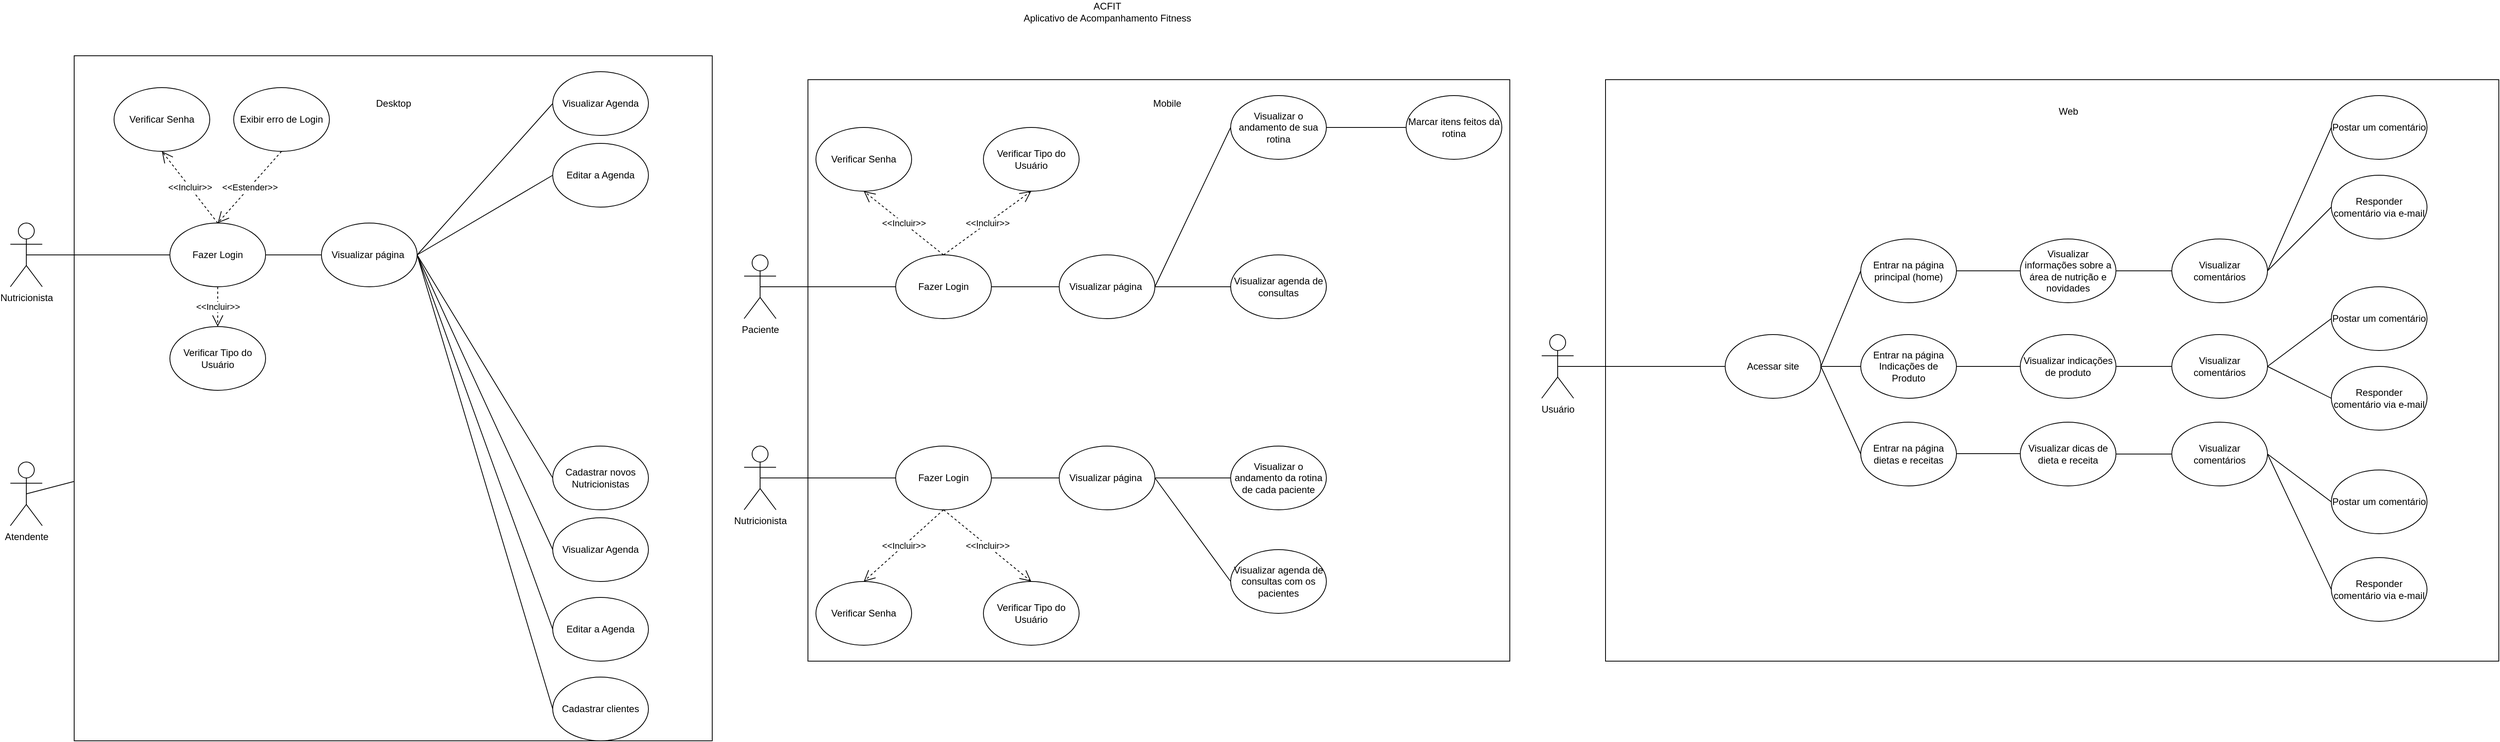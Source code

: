 <mxfile version="17.5.0" type="github">
  <diagram name="Page-1" id="0783ab3e-0a74-02c8-0abd-f7b4e66b4bec">
    <mxGraphModel dx="1422" dy="1862" grid="1" gridSize="10" guides="1" tooltips="1" connect="1" arrows="1" fold="1" page="1" pageScale="1" pageWidth="850" pageHeight="1100" background="none" math="0" shadow="0">
      <root>
        <mxCell id="0" />
        <mxCell id="1" parent="0" />
        <mxCell id="_-Kw2KSfdPKbc4KW5EaQ-1" value="" style="html=1;" parent="1" vertex="1">
          <mxGeometry x="120" y="10" width="800" height="860" as="geometry" />
        </mxCell>
        <mxCell id="_-Kw2KSfdPKbc4KW5EaQ-2" value="ACFIT&lt;br&gt;Aplicativo de Acompanhamento Fitness" style="text;html=1;resizable=0;autosize=1;align=center;verticalAlign=middle;points=[];fillColor=none;strokeColor=none;rounded=0;" parent="1" vertex="1">
          <mxGeometry x="1300" y="-60" width="230" height="30" as="geometry" />
        </mxCell>
        <mxCell id="_-Kw2KSfdPKbc4KW5EaQ-3" value="Nutricionista" style="shape=umlActor;verticalLabelPosition=bottom;verticalAlign=top;html=1;outlineConnect=0;" parent="1" vertex="1">
          <mxGeometry x="40" y="220" width="40" height="80" as="geometry" />
        </mxCell>
        <mxCell id="_-Kw2KSfdPKbc4KW5EaQ-7" value="Fazer Login" style="ellipse;whiteSpace=wrap;html=1;" parent="1" vertex="1">
          <mxGeometry x="240" y="220" width="120" height="80" as="geometry" />
        </mxCell>
        <mxCell id="_-Kw2KSfdPKbc4KW5EaQ-9" value="Visualizar Agenda&lt;span style=&quot;color: rgba(0 , 0 , 0 , 0) ; font-family: monospace ; font-size: 0px&quot;&gt;%3CmxGraphModel%3E%3Croot%3E%3CmxCell%20id%3D%220%22%2F%3E%3CmxCell%20id%3D%221%22%20parent%3D%220%22%2F%3E%3CmxCell%20id%3D%222%22%20value%3D%22Login%22%20style%3D%22text%3Bhtml%3D1%3Bresizable%3D0%3Bautosize%3D1%3Balign%3Dcenter%3BverticalAlign%3Dmiddle%3Bpoints%3D%5B%5D%3BfillColor%3Dnone%3BstrokeColor%3Dnone%3Brounded%3D0%3B%22%20vertex%3D%221%22%20parent%3D%221%22%3E%3CmxGeometry%20x%3D%22245%22%20y%3D%22270%22%20width%3D%2250%22%20height%3D%2220%22%20as%3D%22geometry%22%2F%3E%3C%2FmxCell%3E%3C%2Froot%3E%3C%2FmxGraphModel%3E&lt;/span&gt;" style="ellipse;whiteSpace=wrap;html=1;" parent="1" vertex="1">
          <mxGeometry x="720" y="590" width="120" height="80" as="geometry" />
        </mxCell>
        <mxCell id="_-Kw2KSfdPKbc4KW5EaQ-11" value="&lt;span style=&quot;font-weight: normal&quot;&gt;Cadastrar clientes&lt;span style=&quot;color: rgba(0 , 0 , 0 , 0) ; font-family: monospace ; font-size: 0px&quot;&gt;mxGraphModelas%3E%3Croot%3E%3CmxCell%20id%3D%220%22%2F%3E%3CmxCell%20id%3D%221%22%20parent%3D%220%22%2F%3E%3CmxCell%20id%3D%222%22%20value%3D%22Login%22%20style%3D%22text%3Bhtml%3D1%3Bresizable%3D0%3Bautosize%3D1%3Balign%3Dcenter%3BverticalAlign%3Dmiddle%3Bpoints%3D%5B%5D%3BfillColor%3Dnone%3BstrokeColor%3Dnone%3Brounded%3D0%3B%22%20vertex%3D%221%22%20parent%3D%221%22%3E%3CmxGeometry%20x%3D%22245%22%20y%3D%22270%22%20width%3D%2250%22%20height%3D%2220%22%20as%3D%22geometry%22%2F%3E%3C%2FmxCell%3E%3C%2Froot%3E%3C%2FmxGraphModel%3E&lt;/span&gt;&lt;/span&gt;" style="ellipse;whiteSpace=wrap;html=1;fontStyle=1" parent="1" vertex="1">
          <mxGeometry x="720" y="790" width="120" height="80" as="geometry" />
        </mxCell>
        <mxCell id="_-Kw2KSfdPKbc4KW5EaQ-12" value="&lt;span style=&quot;font-weight: 400&quot;&gt;Editar a Agenda&lt;/span&gt;" style="ellipse;whiteSpace=wrap;html=1;fontStyle=1" parent="1" vertex="1">
          <mxGeometry x="720" y="690" width="120" height="80" as="geometry" />
        </mxCell>
        <mxCell id="_-Kw2KSfdPKbc4KW5EaQ-14" value="Verificar Senha" style="ellipse;whiteSpace=wrap;html=1;" parent="1" vertex="1">
          <mxGeometry x="170" y="50" width="120" height="80" as="geometry" />
        </mxCell>
        <mxCell id="_-Kw2KSfdPKbc4KW5EaQ-15" value="Exibir erro de Login" style="ellipse;whiteSpace=wrap;html=1;" parent="1" vertex="1">
          <mxGeometry x="320" y="50" width="120" height="80" as="geometry" />
        </mxCell>
        <mxCell id="_-Kw2KSfdPKbc4KW5EaQ-16" value="Cadastrar novos Nutricionistas" style="ellipse;whiteSpace=wrap;html=1;" parent="1" vertex="1">
          <mxGeometry x="720" y="500" width="120" height="80" as="geometry" />
        </mxCell>
        <mxCell id="_-Kw2KSfdPKbc4KW5EaQ-24" value="" style="endArrow=none;html=1;rounded=0;entryX=0;entryY=0.5;entryDx=0;entryDy=0;exitX=0.5;exitY=0.5;exitDx=0;exitDy=0;exitPerimeter=0;" parent="1" source="_-Kw2KSfdPKbc4KW5EaQ-3" target="_-Kw2KSfdPKbc4KW5EaQ-7" edge="1">
          <mxGeometry width="50" height="50" relative="1" as="geometry">
            <mxPoint x="580" y="520" as="sourcePoint" />
            <mxPoint x="630" y="470" as="targetPoint" />
          </mxGeometry>
        </mxCell>
        <mxCell id="_-Kw2KSfdPKbc4KW5EaQ-30" value="&amp;lt;&amp;lt;Incluir&amp;gt;&amp;gt;" style="endArrow=open;endSize=12;dashed=1;html=1;rounded=0;entryX=0.5;entryY=1;entryDx=0;entryDy=0;exitX=0.5;exitY=0;exitDx=0;exitDy=0;" parent="1" source="_-Kw2KSfdPKbc4KW5EaQ-7" target="_-Kw2KSfdPKbc4KW5EaQ-14" edge="1">
          <mxGeometry width="160" relative="1" as="geometry">
            <mxPoint x="550" y="360" as="sourcePoint" />
            <mxPoint x="710" y="360" as="targetPoint" />
          </mxGeometry>
        </mxCell>
        <mxCell id="_-Kw2KSfdPKbc4KW5EaQ-31" value="&amp;lt;&amp;lt;Estender&amp;gt;&amp;gt;" style="endArrow=open;endSize=12;dashed=1;html=1;rounded=0;entryX=0.5;entryY=0;entryDx=0;entryDy=0;exitX=0.5;exitY=1;exitDx=0;exitDy=0;" parent="1" source="_-Kw2KSfdPKbc4KW5EaQ-15" target="_-Kw2KSfdPKbc4KW5EaQ-7" edge="1">
          <mxGeometry width="160" relative="1" as="geometry">
            <mxPoint x="550" y="360" as="sourcePoint" />
            <mxPoint x="710" y="360" as="targetPoint" />
          </mxGeometry>
        </mxCell>
        <mxCell id="_-Kw2KSfdPKbc4KW5EaQ-44" value="Visualizar página&amp;nbsp;" style="ellipse;whiteSpace=wrap;html=1;" parent="1" vertex="1">
          <mxGeometry x="430" y="220" width="120" height="80" as="geometry" />
        </mxCell>
        <mxCell id="_-Kw2KSfdPKbc4KW5EaQ-45" value="" style="endArrow=none;html=1;rounded=0;exitX=1;exitY=0.5;exitDx=0;exitDy=0;entryX=0;entryY=0.5;entryDx=0;entryDy=0;" parent="1" source="_-Kw2KSfdPKbc4KW5EaQ-7" target="_-Kw2KSfdPKbc4KW5EaQ-44" edge="1">
          <mxGeometry width="50" height="50" relative="1" as="geometry">
            <mxPoint x="340" y="410" as="sourcePoint" />
            <mxPoint x="460" y="360" as="targetPoint" />
          </mxGeometry>
        </mxCell>
        <mxCell id="_-Kw2KSfdPKbc4KW5EaQ-49" value="" style="endArrow=none;html=1;rounded=0;exitX=1;exitY=0.5;exitDx=0;exitDy=0;entryX=0;entryY=0.5;entryDx=0;entryDy=0;" parent="1" source="_-Kw2KSfdPKbc4KW5EaQ-44" target="_-Kw2KSfdPKbc4KW5EaQ-16" edge="1">
          <mxGeometry width="50" height="50" relative="1" as="geometry">
            <mxPoint x="580" y="460" as="sourcePoint" />
            <mxPoint x="630.0" y="460" as="targetPoint" />
          </mxGeometry>
        </mxCell>
        <mxCell id="_-Kw2KSfdPKbc4KW5EaQ-50" value="Visualizar Agenda&lt;span style=&quot;color: rgba(0 , 0 , 0 , 0) ; font-family: monospace ; font-size: 0px&quot;&gt;%3CmxGraphModel%3E%3Croot%3E%3CmxCell%20id%3D%220%22%2F%3E%3CmxCell%20id%3D%221%22%20parent%3D%220%22%2F%3E%3CmxCell%20id%3D%222%22%20value%3D%22Login%22%20style%3D%22text%3Bhtml%3D1%3Bresizable%3D0%3Bautosize%3D1%3Balign%3Dcenter%3BverticalAlign%3Dmiddle%3Bpoints%3D%5B%5D%3BfillColor%3Dnone%3BstrokeColor%3Dnone%3Brounded%3D0%3B%22%20vertex%3D%221%22%20parent%3D%221%22%3E%3CmxGeometry%20x%3D%22245%22%20y%3D%22270%22%20width%3D%2250%22%20height%3D%2220%22%20as%3D%22geometry%22%2F%3E%3C%2FmxCell%3E%3C%2Froot%3E%3C%2FmxGraphModel%3E&lt;/span&gt;" style="ellipse;whiteSpace=wrap;html=1;" parent="1" vertex="1">
          <mxGeometry x="720" y="30" width="120" height="80" as="geometry" />
        </mxCell>
        <mxCell id="_-Kw2KSfdPKbc4KW5EaQ-52" value="&lt;span style=&quot;font-weight: 400&quot;&gt;Editar a Agenda&lt;/span&gt;" style="ellipse;whiteSpace=wrap;html=1;fontStyle=1" parent="1" vertex="1">
          <mxGeometry x="720" y="120" width="120" height="80" as="geometry" />
        </mxCell>
        <mxCell id="_-Kw2KSfdPKbc4KW5EaQ-53" value="" style="endArrow=none;html=1;rounded=0;exitX=1;exitY=0.5;exitDx=0;exitDy=0;entryX=0;entryY=0.5;entryDx=0;entryDy=0;" parent="1" source="_-Kw2KSfdPKbc4KW5EaQ-44" target="_-Kw2KSfdPKbc4KW5EaQ-9" edge="1">
          <mxGeometry width="50" height="50" relative="1" as="geometry">
            <mxPoint x="580" y="460" as="sourcePoint" />
            <mxPoint x="630.0" y="550" as="targetPoint" />
          </mxGeometry>
        </mxCell>
        <mxCell id="_-Kw2KSfdPKbc4KW5EaQ-54" value="" style="endArrow=none;html=1;rounded=0;exitX=1;exitY=0.5;exitDx=0;exitDy=0;entryX=0;entryY=0.5;entryDx=0;entryDy=0;" parent="1" source="_-Kw2KSfdPKbc4KW5EaQ-44" target="_-Kw2KSfdPKbc4KW5EaQ-12" edge="1">
          <mxGeometry width="50" height="50" relative="1" as="geometry">
            <mxPoint x="580" y="460" as="sourcePoint" />
            <mxPoint x="630.0" y="640" as="targetPoint" />
          </mxGeometry>
        </mxCell>
        <mxCell id="_-Kw2KSfdPKbc4KW5EaQ-55" value="" style="endArrow=none;html=1;rounded=0;exitX=1;exitY=0.5;exitDx=0;exitDy=0;entryX=0;entryY=0.5;entryDx=0;entryDy=0;" parent="1" source="_-Kw2KSfdPKbc4KW5EaQ-44" target="_-Kw2KSfdPKbc4KW5EaQ-11" edge="1">
          <mxGeometry width="50" height="50" relative="1" as="geometry">
            <mxPoint x="580" y="460" as="sourcePoint" />
            <mxPoint x="630.0" y="740.0" as="targetPoint" />
          </mxGeometry>
        </mxCell>
        <mxCell id="_-Kw2KSfdPKbc4KW5EaQ-57" value="" style="endArrow=none;html=1;rounded=0;exitX=1;exitY=0.5;exitDx=0;exitDy=0;entryX=0;entryY=0.5;entryDx=0;entryDy=0;" parent="1" source="_-Kw2KSfdPKbc4KW5EaQ-44" target="_-Kw2KSfdPKbc4KW5EaQ-52" edge="1">
          <mxGeometry width="50" height="50" relative="1" as="geometry">
            <mxPoint x="580" y="360" as="sourcePoint" />
            <mxPoint x="630.0" y="360" as="targetPoint" />
          </mxGeometry>
        </mxCell>
        <mxCell id="_-Kw2KSfdPKbc4KW5EaQ-58" value="" style="endArrow=none;html=1;rounded=0;entryX=0;entryY=0.5;entryDx=0;entryDy=0;exitX=1;exitY=0.5;exitDx=0;exitDy=0;" parent="1" source="_-Kw2KSfdPKbc4KW5EaQ-44" target="_-Kw2KSfdPKbc4KW5EaQ-50" edge="1">
          <mxGeometry width="50" height="50" relative="1" as="geometry">
            <mxPoint x="570" y="350" as="sourcePoint" />
            <mxPoint x="630.0" y="260" as="targetPoint" />
          </mxGeometry>
        </mxCell>
        <mxCell id="_-Kw2KSfdPKbc4KW5EaQ-65" value="Atendente" style="shape=umlActor;verticalLabelPosition=bottom;verticalAlign=top;html=1;outlineConnect=0;" parent="1" vertex="1">
          <mxGeometry x="40" y="520" width="40" height="80" as="geometry" />
        </mxCell>
        <mxCell id="_-Kw2KSfdPKbc4KW5EaQ-67" value="" style="endArrow=none;html=1;rounded=0;exitX=0.5;exitY=0.5;exitDx=0;exitDy=0;exitPerimeter=0;" parent="1" source="_-Kw2KSfdPKbc4KW5EaQ-65" target="_-Kw2KSfdPKbc4KW5EaQ-1" edge="1">
          <mxGeometry width="50" height="50" relative="1" as="geometry">
            <mxPoint x="70" y="560" as="sourcePoint" />
            <mxPoint x="220.0" y="550" as="targetPoint" />
          </mxGeometry>
        </mxCell>
        <mxCell id="_-Kw2KSfdPKbc4KW5EaQ-73" value="Verificar Tipo do Usuário" style="ellipse;whiteSpace=wrap;html=1;" parent="1" vertex="1">
          <mxGeometry x="240" y="350" width="120" height="80" as="geometry" />
        </mxCell>
        <mxCell id="_-Kw2KSfdPKbc4KW5EaQ-74" value="&amp;lt;&amp;lt;Incluir&amp;gt;&amp;gt;" style="endArrow=open;endSize=12;dashed=1;html=1;rounded=0;entryX=0.5;entryY=0;entryDx=0;entryDy=0;exitX=0.5;exitY=1;exitDx=0;exitDy=0;" parent="1" source="_-Kw2KSfdPKbc4KW5EaQ-7" target="_-Kw2KSfdPKbc4KW5EaQ-73" edge="1">
          <mxGeometry width="160" relative="1" as="geometry">
            <mxPoint x="310" y="280" as="sourcePoint" />
            <mxPoint x="240" y="140" as="targetPoint" />
          </mxGeometry>
        </mxCell>
        <mxCell id="mXlY7KT_1s7woqYxaAOp-3" value="Desktop" style="text;html=1;resizable=0;autosize=1;align=center;verticalAlign=middle;points=[];fillColor=none;strokeColor=none;rounded=0;" parent="1" vertex="1">
          <mxGeometry x="490" y="60" width="60" height="20" as="geometry" />
        </mxCell>
        <mxCell id="mXlY7KT_1s7woqYxaAOp-4" value="" style="verticalLabelPosition=bottom;verticalAlign=top;html=1;shape=mxgraph.basic.rect;fillColor2=none;strokeWidth=1;size=20;indent=5;" parent="1" vertex="1">
          <mxGeometry x="1040" y="40" width="880" height="730" as="geometry" />
        </mxCell>
        <mxCell id="mXlY7KT_1s7woqYxaAOp-5" value="Mobile" style="text;html=1;resizable=0;autosize=1;align=center;verticalAlign=middle;points=[];fillColor=none;strokeColor=none;rounded=0;" parent="1" vertex="1">
          <mxGeometry x="1465" y="60" width="50" height="20" as="geometry" />
        </mxCell>
        <mxCell id="mXlY7KT_1s7woqYxaAOp-6" value="Paciente" style="shape=umlActor;verticalLabelPosition=bottom;verticalAlign=top;html=1;outlineConnect=0;" parent="1" vertex="1">
          <mxGeometry x="960" y="260" width="40" height="80" as="geometry" />
        </mxCell>
        <mxCell id="mXlY7KT_1s7woqYxaAOp-7" value="Fazer Login" style="ellipse;whiteSpace=wrap;html=1;" parent="1" vertex="1">
          <mxGeometry x="1150" y="260" width="120" height="80" as="geometry" />
        </mxCell>
        <mxCell id="mXlY7KT_1s7woqYxaAOp-15" value="Verificar Senha" style="ellipse;whiteSpace=wrap;html=1;" parent="1" vertex="1">
          <mxGeometry x="1050" y="100" width="120" height="80" as="geometry" />
        </mxCell>
        <mxCell id="mXlY7KT_1s7woqYxaAOp-17" value="&amp;lt;&amp;lt;Incluir&amp;gt;&amp;gt;" style="endArrow=open;endSize=12;dashed=1;html=1;rounded=0;entryX=0.5;entryY=1;entryDx=0;entryDy=0;exitX=0.5;exitY=0;exitDx=0;exitDy=0;" parent="1" source="mXlY7KT_1s7woqYxaAOp-7" target="mXlY7KT_1s7woqYxaAOp-15" edge="1">
          <mxGeometry width="160" relative="1" as="geometry">
            <mxPoint x="1270" y="360" as="sourcePoint" />
            <mxPoint x="1680" y="450" as="targetPoint" />
          </mxGeometry>
        </mxCell>
        <mxCell id="mXlY7KT_1s7woqYxaAOp-19" value="" style="endArrow=none;html=1;rounded=0;exitX=0.5;exitY=0.5;exitDx=0;exitDy=0;exitPerimeter=0;" parent="1" source="mXlY7KT_1s7woqYxaAOp-6" edge="1">
          <mxGeometry width="50" height="50" relative="1" as="geometry">
            <mxPoint x="1065" y="330" as="sourcePoint" />
            <mxPoint x="1150" y="300" as="targetPoint" />
          </mxGeometry>
        </mxCell>
        <mxCell id="mXlY7KT_1s7woqYxaAOp-20" value="Nutricionista" style="shape=umlActor;verticalLabelPosition=bottom;verticalAlign=top;html=1;outlineConnect=0;" parent="1" vertex="1">
          <mxGeometry x="960" y="500" width="40" height="80" as="geometry" />
        </mxCell>
        <mxCell id="mXlY7KT_1s7woqYxaAOp-21" value="" style="endArrow=none;html=1;rounded=0;exitX=0.5;exitY=0.5;exitDx=0;exitDy=0;exitPerimeter=0;entryX=0;entryY=0.5;entryDx=0;entryDy=0;" parent="1" source="mXlY7KT_1s7woqYxaAOp-20" target="p4rxNmitmwS__qYtVaHP-2" edge="1">
          <mxGeometry width="50" height="50" relative="1" as="geometry">
            <mxPoint x="1010" y="558.28" as="sourcePoint" />
            <mxPoint x="1241.64" y="561.72" as="targetPoint" />
          </mxGeometry>
        </mxCell>
        <mxCell id="PoDoN_U7Sda3ssgrvNjG-2" value="" style="verticalLabelPosition=bottom;verticalAlign=top;html=1;shape=mxgraph.basic.rect;fillColor2=none;strokeWidth=1;size=20;indent=5;" parent="1" vertex="1">
          <mxGeometry x="2040" y="40" width="1120" height="730" as="geometry" />
        </mxCell>
        <mxCell id="PoDoN_U7Sda3ssgrvNjG-3" value="Web" style="text;html=1;resizable=0;autosize=1;align=center;verticalAlign=middle;points=[];fillColor=none;strokeColor=none;rounded=0;" parent="1" vertex="1">
          <mxGeometry x="2600" y="70" width="40" height="20" as="geometry" />
        </mxCell>
        <mxCell id="3YpMQV7ekp8sCcw4UBwF-2" value="" style="endArrow=none;html=1;rounded=0;exitX=1;exitY=0.5;exitDx=0;exitDy=0;entryX=0;entryY=0.5;entryDx=0;entryDy=0;" parent="1" target="3YpMQV7ekp8sCcw4UBwF-3" edge="1" source="mXlY7KT_1s7woqYxaAOp-7">
          <mxGeometry width="50" height="50" relative="1" as="geometry">
            <mxPoint x="1270" y="480" as="sourcePoint" />
            <mxPoint x="1440" y="399" as="targetPoint" />
          </mxGeometry>
        </mxCell>
        <mxCell id="3YpMQV7ekp8sCcw4UBwF-3" value="Visualizar página&amp;nbsp;" style="ellipse;whiteSpace=wrap;html=1;" parent="1" vertex="1">
          <mxGeometry x="1355" y="260" width="120" height="80" as="geometry" />
        </mxCell>
        <mxCell id="3YpMQV7ekp8sCcw4UBwF-6" value="Visualizar o andamento de sua rotina" style="ellipse;whiteSpace=wrap;html=1;" parent="1" vertex="1">
          <mxGeometry x="1570" y="60" width="120" height="80" as="geometry" />
        </mxCell>
        <mxCell id="3YpMQV7ekp8sCcw4UBwF-7" value="Marcar itens feitos da rotina" style="ellipse;whiteSpace=wrap;html=1;" parent="1" vertex="1">
          <mxGeometry x="1790" y="60" width="120" height="80" as="geometry" />
        </mxCell>
        <mxCell id="3YpMQV7ekp8sCcw4UBwF-9" value="" style="endArrow=none;html=1;rounded=0;exitX=1;exitY=0.5;exitDx=0;exitDy=0;entryX=0;entryY=0.5;entryDx=0;entryDy=0;" parent="1" source="3YpMQV7ekp8sCcw4UBwF-3" target="3YpMQV7ekp8sCcw4UBwF-6" edge="1">
          <mxGeometry width="50" height="50" relative="1" as="geometry">
            <mxPoint x="1570" y="340" as="sourcePoint" />
            <mxPoint x="1620" y="290" as="targetPoint" />
          </mxGeometry>
        </mxCell>
        <mxCell id="3YpMQV7ekp8sCcw4UBwF-10" value="" style="endArrow=none;html=1;rounded=0;entryX=0;entryY=0.5;entryDx=0;entryDy=0;" parent="1" target="3YpMQV7ekp8sCcw4UBwF-7" edge="1" source="3YpMQV7ekp8sCcw4UBwF-6">
          <mxGeometry width="50" height="50" relative="1" as="geometry">
            <mxPoint x="1690" y="270" as="sourcePoint" />
            <mxPoint x="1580" y="280" as="targetPoint" />
          </mxGeometry>
        </mxCell>
        <mxCell id="3YpMQV7ekp8sCcw4UBwF-12" value="Visualizar o andamento da rotina de cada paciente" style="ellipse;whiteSpace=wrap;html=1;" parent="1" vertex="1">
          <mxGeometry x="1570" y="500" width="120" height="80" as="geometry" />
        </mxCell>
        <mxCell id="3YpMQV7ekp8sCcw4UBwF-13" value="" style="endArrow=none;html=1;rounded=0;entryX=0;entryY=0.5;entryDx=0;entryDy=0;exitX=1;exitY=0.5;exitDx=0;exitDy=0;" parent="1" source="p4rxNmitmwS__qYtVaHP-1" target="3YpMQV7ekp8sCcw4UBwF-12" edge="1">
          <mxGeometry width="50" height="50" relative="1" as="geometry">
            <mxPoint x="1360" y="510" as="sourcePoint" />
            <mxPoint x="1410" y="460" as="targetPoint" />
          </mxGeometry>
        </mxCell>
        <mxCell id="3YpMQV7ekp8sCcw4UBwF-18" value="Visualizar agenda de consultas com os pacientes" style="ellipse;whiteSpace=wrap;html=1;" parent="1" vertex="1">
          <mxGeometry x="1570" y="630" width="120" height="80" as="geometry" />
        </mxCell>
        <mxCell id="3YpMQV7ekp8sCcw4UBwF-19" value="" style="endArrow=none;html=1;rounded=0;entryX=0;entryY=0.5;entryDx=0;entryDy=0;exitX=1;exitY=0.5;exitDx=0;exitDy=0;" parent="1" source="p4rxNmitmwS__qYtVaHP-1" target="3YpMQV7ekp8sCcw4UBwF-18" edge="1">
          <mxGeometry width="50" height="50" relative="1" as="geometry">
            <mxPoint x="1510" y="570" as="sourcePoint" />
            <mxPoint x="1580" y="570" as="targetPoint" />
          </mxGeometry>
        </mxCell>
        <mxCell id="3YpMQV7ekp8sCcw4UBwF-20" value="Visualizar agenda de consultas" style="ellipse;whiteSpace=wrap;html=1;" parent="1" vertex="1">
          <mxGeometry x="1570" y="260" width="120" height="80" as="geometry" />
        </mxCell>
        <mxCell id="3YpMQV7ekp8sCcw4UBwF-21" value="" style="endArrow=none;html=1;rounded=0;entryX=0;entryY=0.5;entryDx=0;entryDy=0;exitX=1;exitY=0.5;exitDx=0;exitDy=0;" parent="1" source="3YpMQV7ekp8sCcw4UBwF-3" edge="1" target="3YpMQV7ekp8sCcw4UBwF-20">
          <mxGeometry width="50" height="50" relative="1" as="geometry">
            <mxPoint x="1500" y="399.5" as="sourcePoint" />
            <mxPoint x="1570" y="399.5" as="targetPoint" />
          </mxGeometry>
        </mxCell>
        <mxCell id="3YpMQV7ekp8sCcw4UBwF-22" value="Usuário" style="shape=umlActor;verticalLabelPosition=bottom;verticalAlign=top;html=1;outlineConnect=0;" parent="1" vertex="1">
          <mxGeometry x="1960" y="360" width="40" height="80" as="geometry" />
        </mxCell>
        <mxCell id="3YpMQV7ekp8sCcw4UBwF-32" value="Acessar site" style="ellipse;whiteSpace=wrap;html=1;" parent="1" vertex="1">
          <mxGeometry x="2190" y="360" width="120" height="80" as="geometry" />
        </mxCell>
        <mxCell id="3YpMQV7ekp8sCcw4UBwF-33" value="" style="endArrow=none;html=1;rounded=0;entryX=0;entryY=0.5;entryDx=0;entryDy=0;exitX=0.5;exitY=0.5;exitDx=0;exitDy=0;exitPerimeter=0;" parent="1" source="3YpMQV7ekp8sCcw4UBwF-22" target="3YpMQV7ekp8sCcw4UBwF-32" edge="1">
          <mxGeometry width="50" height="50" relative="1" as="geometry">
            <mxPoint x="2180" y="590" as="sourcePoint" />
            <mxPoint x="2230" y="540" as="targetPoint" />
          </mxGeometry>
        </mxCell>
        <mxCell id="3YpMQV7ekp8sCcw4UBwF-34" value="Visualizar informações sobre a área de nutrição e novidades" style="ellipse;whiteSpace=wrap;html=1;" parent="1" vertex="1">
          <mxGeometry x="2560" y="240" width="120" height="80" as="geometry" />
        </mxCell>
        <mxCell id="3YpMQV7ekp8sCcw4UBwF-35" value="Visualizar dicas de dieta e receita" style="ellipse;whiteSpace=wrap;html=1;" parent="1" vertex="1">
          <mxGeometry x="2560" y="470" width="120" height="80" as="geometry" />
        </mxCell>
        <mxCell id="3YpMQV7ekp8sCcw4UBwF-37" value="Visualizar indicações de produto" style="ellipse;whiteSpace=wrap;html=1;" parent="1" vertex="1">
          <mxGeometry x="2560" y="360" width="120" height="80" as="geometry" />
        </mxCell>
        <mxCell id="3YpMQV7ekp8sCcw4UBwF-38" value="Entrar na página principal (home)" style="ellipse;whiteSpace=wrap;html=1;" parent="1" vertex="1">
          <mxGeometry x="2360" y="240" width="120" height="80" as="geometry" />
        </mxCell>
        <mxCell id="3YpMQV7ekp8sCcw4UBwF-39" value="" style="endArrow=none;html=1;rounded=0;entryX=0;entryY=0.5;entryDx=0;entryDy=0;exitX=1;exitY=0.5;exitDx=0;exitDy=0;" parent="1" source="3YpMQV7ekp8sCcw4UBwF-38" target="3YpMQV7ekp8sCcw4UBwF-34" edge="1">
          <mxGeometry width="50" height="50" relative="1" as="geometry">
            <mxPoint x="2400" y="360" as="sourcePoint" />
            <mxPoint x="2450" y="310" as="targetPoint" />
          </mxGeometry>
        </mxCell>
        <mxCell id="3YpMQV7ekp8sCcw4UBwF-41" value="Entrar na página dietas e receitas" style="ellipse;whiteSpace=wrap;html=1;" parent="1" vertex="1">
          <mxGeometry x="2360" y="470" width="120" height="80" as="geometry" />
        </mxCell>
        <mxCell id="3YpMQV7ekp8sCcw4UBwF-42" value="Entrar na página Indicações de Produto" style="ellipse;whiteSpace=wrap;html=1;" parent="1" vertex="1">
          <mxGeometry x="2360" y="360" width="120" height="80" as="geometry" />
        </mxCell>
        <mxCell id="3YpMQV7ekp8sCcw4UBwF-43" value="" style="endArrow=none;html=1;rounded=0;entryX=0;entryY=0.5;entryDx=0;entryDy=0;exitX=1;exitY=0.5;exitDx=0;exitDy=0;" parent="1" source="3YpMQV7ekp8sCcw4UBwF-42" target="3YpMQV7ekp8sCcw4UBwF-37" edge="1">
          <mxGeometry width="50" height="50" relative="1" as="geometry">
            <mxPoint x="2480" y="330" as="sourcePoint" />
            <mxPoint x="2530" y="280" as="targetPoint" />
          </mxGeometry>
        </mxCell>
        <mxCell id="3YpMQV7ekp8sCcw4UBwF-44" value="" style="endArrow=none;html=1;rounded=0;entryX=0;entryY=0.5;entryDx=0;entryDy=0;exitX=1;exitY=0.5;exitDx=0;exitDy=0;" parent="1" edge="1">
          <mxGeometry width="50" height="50" relative="1" as="geometry">
            <mxPoint x="2480" y="509.5" as="sourcePoint" />
            <mxPoint x="2560" y="509.5" as="targetPoint" />
          </mxGeometry>
        </mxCell>
        <mxCell id="3YpMQV7ekp8sCcw4UBwF-45" value="" style="endArrow=none;html=1;rounded=0;entryX=0;entryY=0.5;entryDx=0;entryDy=0;exitX=1;exitY=0.5;exitDx=0;exitDy=0;" parent="1" source="3YpMQV7ekp8sCcw4UBwF-32" target="3YpMQV7ekp8sCcw4UBwF-42" edge="1">
          <mxGeometry width="50" height="50" relative="1" as="geometry">
            <mxPoint x="2490" y="410" as="sourcePoint" />
            <mxPoint x="2570" y="410" as="targetPoint" />
          </mxGeometry>
        </mxCell>
        <mxCell id="3YpMQV7ekp8sCcw4UBwF-46" value="" style="endArrow=none;html=1;rounded=0;entryX=0;entryY=0.5;entryDx=0;entryDy=0;exitX=1;exitY=0.5;exitDx=0;exitDy=0;" parent="1" source="3YpMQV7ekp8sCcw4UBwF-32" target="3YpMQV7ekp8sCcw4UBwF-41" edge="1">
          <mxGeometry width="50" height="50" relative="1" as="geometry">
            <mxPoint x="2320" y="410" as="sourcePoint" />
            <mxPoint x="2370" y="410" as="targetPoint" />
          </mxGeometry>
        </mxCell>
        <mxCell id="3YpMQV7ekp8sCcw4UBwF-47" value="" style="endArrow=none;html=1;rounded=0;entryX=0;entryY=0.5;entryDx=0;entryDy=0;exitX=1;exitY=0.5;exitDx=0;exitDy=0;" parent="1" source="3YpMQV7ekp8sCcw4UBwF-32" target="3YpMQV7ekp8sCcw4UBwF-38" edge="1">
          <mxGeometry width="50" height="50" relative="1" as="geometry">
            <mxPoint x="2320" y="410" as="sourcePoint" />
            <mxPoint x="2370" y="410" as="targetPoint" />
          </mxGeometry>
        </mxCell>
        <mxCell id="YK20K4Kz9JGrFYcbCYYz-2" value="Visualizar comentários" style="ellipse;whiteSpace=wrap;html=1;" parent="1" vertex="1">
          <mxGeometry x="2750" y="470" width="120" height="80" as="geometry" />
        </mxCell>
        <mxCell id="YK20K4Kz9JGrFYcbCYYz-3" value="Postar um comentário" style="ellipse;whiteSpace=wrap;html=1;" parent="1" vertex="1">
          <mxGeometry x="2950" y="60" width="120" height="80" as="geometry" />
        </mxCell>
        <mxCell id="YK20K4Kz9JGrFYcbCYYz-4" value="Responder comentário via e-mail" style="ellipse;whiteSpace=wrap;html=1;" parent="1" vertex="1">
          <mxGeometry x="2950" y="160" width="120" height="80" as="geometry" />
        </mxCell>
        <mxCell id="YK20K4Kz9JGrFYcbCYYz-5" value="Visualizar comentários" style="ellipse;whiteSpace=wrap;html=1;" parent="1" vertex="1">
          <mxGeometry x="2750" y="360" width="120" height="80" as="geometry" />
        </mxCell>
        <mxCell id="YK20K4Kz9JGrFYcbCYYz-6" value="Visualizar comentários" style="ellipse;whiteSpace=wrap;html=1;" parent="1" vertex="1">
          <mxGeometry x="2750" y="240" width="120" height="80" as="geometry" />
        </mxCell>
        <mxCell id="YK20K4Kz9JGrFYcbCYYz-7" value="" style="endArrow=none;html=1;rounded=0;entryX=0;entryY=0.5;entryDx=0;entryDy=0;exitX=1;exitY=0.5;exitDx=0;exitDy=0;" parent="1" source="3YpMQV7ekp8sCcw4UBwF-34" target="YK20K4Kz9JGrFYcbCYYz-6" edge="1">
          <mxGeometry width="50" height="50" relative="1" as="geometry">
            <mxPoint x="2670" y="279" as="sourcePoint" />
            <mxPoint x="2750" y="279" as="targetPoint" />
          </mxGeometry>
        </mxCell>
        <mxCell id="YK20K4Kz9JGrFYcbCYYz-8" value="" style="endArrow=none;html=1;rounded=0;entryX=0;entryY=0.5;entryDx=0;entryDy=0;exitX=1;exitY=0.5;exitDx=0;exitDy=0;" parent="1" source="3YpMQV7ekp8sCcw4UBwF-37" target="YK20K4Kz9JGrFYcbCYYz-5" edge="1">
          <mxGeometry width="50" height="50" relative="1" as="geometry">
            <mxPoint x="2690" y="290" as="sourcePoint" />
            <mxPoint x="2760" y="290" as="targetPoint" />
          </mxGeometry>
        </mxCell>
        <mxCell id="YK20K4Kz9JGrFYcbCYYz-9" value="" style="endArrow=none;html=1;rounded=0;entryX=0;entryY=0.5;entryDx=0;entryDy=0;exitX=1;exitY=0.5;exitDx=0;exitDy=0;" parent="1" source="3YpMQV7ekp8sCcw4UBwF-35" target="YK20K4Kz9JGrFYcbCYYz-2" edge="1">
          <mxGeometry width="50" height="50" relative="1" as="geometry">
            <mxPoint x="2690" y="410" as="sourcePoint" />
            <mxPoint x="2760" y="410" as="targetPoint" />
          </mxGeometry>
        </mxCell>
        <mxCell id="YK20K4Kz9JGrFYcbCYYz-10" value="" style="endArrow=none;html=1;rounded=0;exitX=1;exitY=0.5;exitDx=0;exitDy=0;entryX=0;entryY=0.5;entryDx=0;entryDy=0;" parent="1" source="YK20K4Kz9JGrFYcbCYYz-6" target="YK20K4Kz9JGrFYcbCYYz-4" edge="1">
          <mxGeometry width="50" height="50" relative="1" as="geometry">
            <mxPoint x="2690" y="290" as="sourcePoint" />
            <mxPoint x="2760" y="290" as="targetPoint" />
          </mxGeometry>
        </mxCell>
        <mxCell id="YK20K4Kz9JGrFYcbCYYz-11" value="" style="endArrow=none;html=1;rounded=0;exitX=1;exitY=0.5;exitDx=0;exitDy=0;entryX=0;entryY=0.5;entryDx=0;entryDy=0;" parent="1" source="YK20K4Kz9JGrFYcbCYYz-6" target="YK20K4Kz9JGrFYcbCYYz-3" edge="1">
          <mxGeometry width="50" height="50" relative="1" as="geometry">
            <mxPoint x="2880" y="290" as="sourcePoint" />
            <mxPoint x="2960" y="290" as="targetPoint" />
          </mxGeometry>
        </mxCell>
        <mxCell id="YK20K4Kz9JGrFYcbCYYz-12" value="Postar um comentário" style="ellipse;whiteSpace=wrap;html=1;" parent="1" vertex="1">
          <mxGeometry x="2950" y="530" width="120" height="80" as="geometry" />
        </mxCell>
        <mxCell id="YK20K4Kz9JGrFYcbCYYz-13" value="Responder comentário via e-mail" style="ellipse;whiteSpace=wrap;html=1;" parent="1" vertex="1">
          <mxGeometry x="2950" y="640" width="120" height="80" as="geometry" />
        </mxCell>
        <mxCell id="YK20K4Kz9JGrFYcbCYYz-14" value="" style="endArrow=none;html=1;rounded=0;exitX=1;exitY=0.5;exitDx=0;exitDy=0;entryX=0;entryY=0.5;entryDx=0;entryDy=0;" parent="1" target="YK20K4Kz9JGrFYcbCYYz-13" edge="1">
          <mxGeometry width="50" height="50" relative="1" as="geometry">
            <mxPoint x="2870" y="510" as="sourcePoint" />
            <mxPoint x="2760" y="520" as="targetPoint" />
          </mxGeometry>
        </mxCell>
        <mxCell id="YK20K4Kz9JGrFYcbCYYz-15" value="" style="endArrow=none;html=1;rounded=0;exitX=1;exitY=0.5;exitDx=0;exitDy=0;entryX=0;entryY=0.5;entryDx=0;entryDy=0;" parent="1" target="YK20K4Kz9JGrFYcbCYYz-12" edge="1">
          <mxGeometry width="50" height="50" relative="1" as="geometry">
            <mxPoint x="2870" y="510" as="sourcePoint" />
            <mxPoint x="2960" y="520" as="targetPoint" />
          </mxGeometry>
        </mxCell>
        <mxCell id="YK20K4Kz9JGrFYcbCYYz-16" value="Postar um comentário" style="ellipse;whiteSpace=wrap;html=1;" parent="1" vertex="1">
          <mxGeometry x="2950" y="300" width="120" height="80" as="geometry" />
        </mxCell>
        <mxCell id="YK20K4Kz9JGrFYcbCYYz-17" value="Responder comentário via e-mail" style="ellipse;whiteSpace=wrap;html=1;" parent="1" vertex="1">
          <mxGeometry x="2950" y="400" width="120" height="80" as="geometry" />
        </mxCell>
        <mxCell id="YK20K4Kz9JGrFYcbCYYz-18" value="" style="endArrow=none;html=1;rounded=0;exitX=1;exitY=0.5;exitDx=0;exitDy=0;entryX=0;entryY=0.5;entryDx=0;entryDy=0;" parent="1" source="YK20K4Kz9JGrFYcbCYYz-5" target="YK20K4Kz9JGrFYcbCYYz-17" edge="1">
          <mxGeometry width="50" height="50" relative="1" as="geometry">
            <mxPoint x="2870" y="520" as="sourcePoint" />
            <mxPoint x="2760" y="530" as="targetPoint" />
          </mxGeometry>
        </mxCell>
        <mxCell id="YK20K4Kz9JGrFYcbCYYz-19" value="" style="endArrow=none;html=1;rounded=0;exitX=1;exitY=0.5;exitDx=0;exitDy=0;entryX=0;entryY=0.5;entryDx=0;entryDy=0;" parent="1" source="YK20K4Kz9JGrFYcbCYYz-5" target="YK20K4Kz9JGrFYcbCYYz-16" edge="1">
          <mxGeometry width="50" height="50" relative="1" as="geometry">
            <mxPoint x="2870" y="520" as="sourcePoint" />
            <mxPoint x="2960" y="530" as="targetPoint" />
          </mxGeometry>
        </mxCell>
        <mxCell id="p4rxNmitmwS__qYtVaHP-1" value="Visualizar página&amp;nbsp;" style="ellipse;whiteSpace=wrap;html=1;" vertex="1" parent="1">
          <mxGeometry x="1355" y="500" width="120" height="80" as="geometry" />
        </mxCell>
        <mxCell id="p4rxNmitmwS__qYtVaHP-2" value="Fazer Login" style="ellipse;whiteSpace=wrap;html=1;" vertex="1" parent="1">
          <mxGeometry x="1150" y="500" width="120" height="80" as="geometry" />
        </mxCell>
        <mxCell id="p4rxNmitmwS__qYtVaHP-3" value="Verificar Senha" style="ellipse;whiteSpace=wrap;html=1;" vertex="1" parent="1">
          <mxGeometry x="1050" y="670" width="120" height="80" as="geometry" />
        </mxCell>
        <mxCell id="p4rxNmitmwS__qYtVaHP-4" value="&amp;lt;&amp;lt;Incluir&amp;gt;&amp;gt;" style="endArrow=open;endSize=12;dashed=1;html=1;rounded=0;exitX=0.5;exitY=1;exitDx=0;exitDy=0;entryX=0.5;entryY=0;entryDx=0;entryDy=0;" edge="1" parent="1" source="p4rxNmitmwS__qYtVaHP-2" target="p4rxNmitmwS__qYtVaHP-3">
          <mxGeometry width="160" relative="1" as="geometry">
            <mxPoint x="1275" y="640" as="sourcePoint" />
            <mxPoint x="1215" y="670" as="targetPoint" />
          </mxGeometry>
        </mxCell>
        <mxCell id="p4rxNmitmwS__qYtVaHP-5" value="" style="endArrow=none;html=1;rounded=0;exitX=1;exitY=0.5;exitDx=0;exitDy=0;entryX=0;entryY=0.5;entryDx=0;entryDy=0;" edge="1" parent="1" source="p4rxNmitmwS__qYtVaHP-2" target="p4rxNmitmwS__qYtVaHP-1">
          <mxGeometry width="50" height="50" relative="1" as="geometry">
            <mxPoint x="1280" y="310" as="sourcePoint" />
            <mxPoint x="1365" y="310" as="targetPoint" />
          </mxGeometry>
        </mxCell>
        <mxCell id="p4rxNmitmwS__qYtVaHP-6" value="Verificar Tipo do Usuário" style="ellipse;whiteSpace=wrap;html=1;" vertex="1" parent="1">
          <mxGeometry x="1260" y="670" width="120" height="80" as="geometry" />
        </mxCell>
        <mxCell id="p4rxNmitmwS__qYtVaHP-7" value="&amp;lt;&amp;lt;Incluir&amp;gt;&amp;gt;" style="endArrow=open;endSize=12;dashed=1;html=1;rounded=0;entryX=0.5;entryY=0;entryDx=0;entryDy=0;exitX=0.5;exitY=1;exitDx=0;exitDy=0;" edge="1" parent="1" target="p4rxNmitmwS__qYtVaHP-6" source="p4rxNmitmwS__qYtVaHP-2">
          <mxGeometry width="160" relative="1" as="geometry">
            <mxPoint x="1240" y="585" as="sourcePoint" />
            <mxPoint x="1245" y="345" as="targetPoint" />
          </mxGeometry>
        </mxCell>
        <mxCell id="p4rxNmitmwS__qYtVaHP-8" value="Verificar Tipo do Usuário" style="ellipse;whiteSpace=wrap;html=1;" vertex="1" parent="1">
          <mxGeometry x="1260" y="100" width="120" height="80" as="geometry" />
        </mxCell>
        <mxCell id="p4rxNmitmwS__qYtVaHP-9" value="&amp;lt;&amp;lt;Incluir&amp;gt;&amp;gt;" style="endArrow=open;endSize=12;dashed=1;html=1;rounded=0;entryX=0.5;entryY=1;entryDx=0;entryDy=0;exitX=0.5;exitY=0;exitDx=0;exitDy=0;" edge="1" parent="1" target="p4rxNmitmwS__qYtVaHP-8" source="mXlY7KT_1s7woqYxaAOp-7">
          <mxGeometry width="160" relative="1" as="geometry">
            <mxPoint x="1320" y="-20" as="sourcePoint" />
            <mxPoint x="1260" y="-230" as="targetPoint" />
          </mxGeometry>
        </mxCell>
      </root>
    </mxGraphModel>
  </diagram>
</mxfile>
